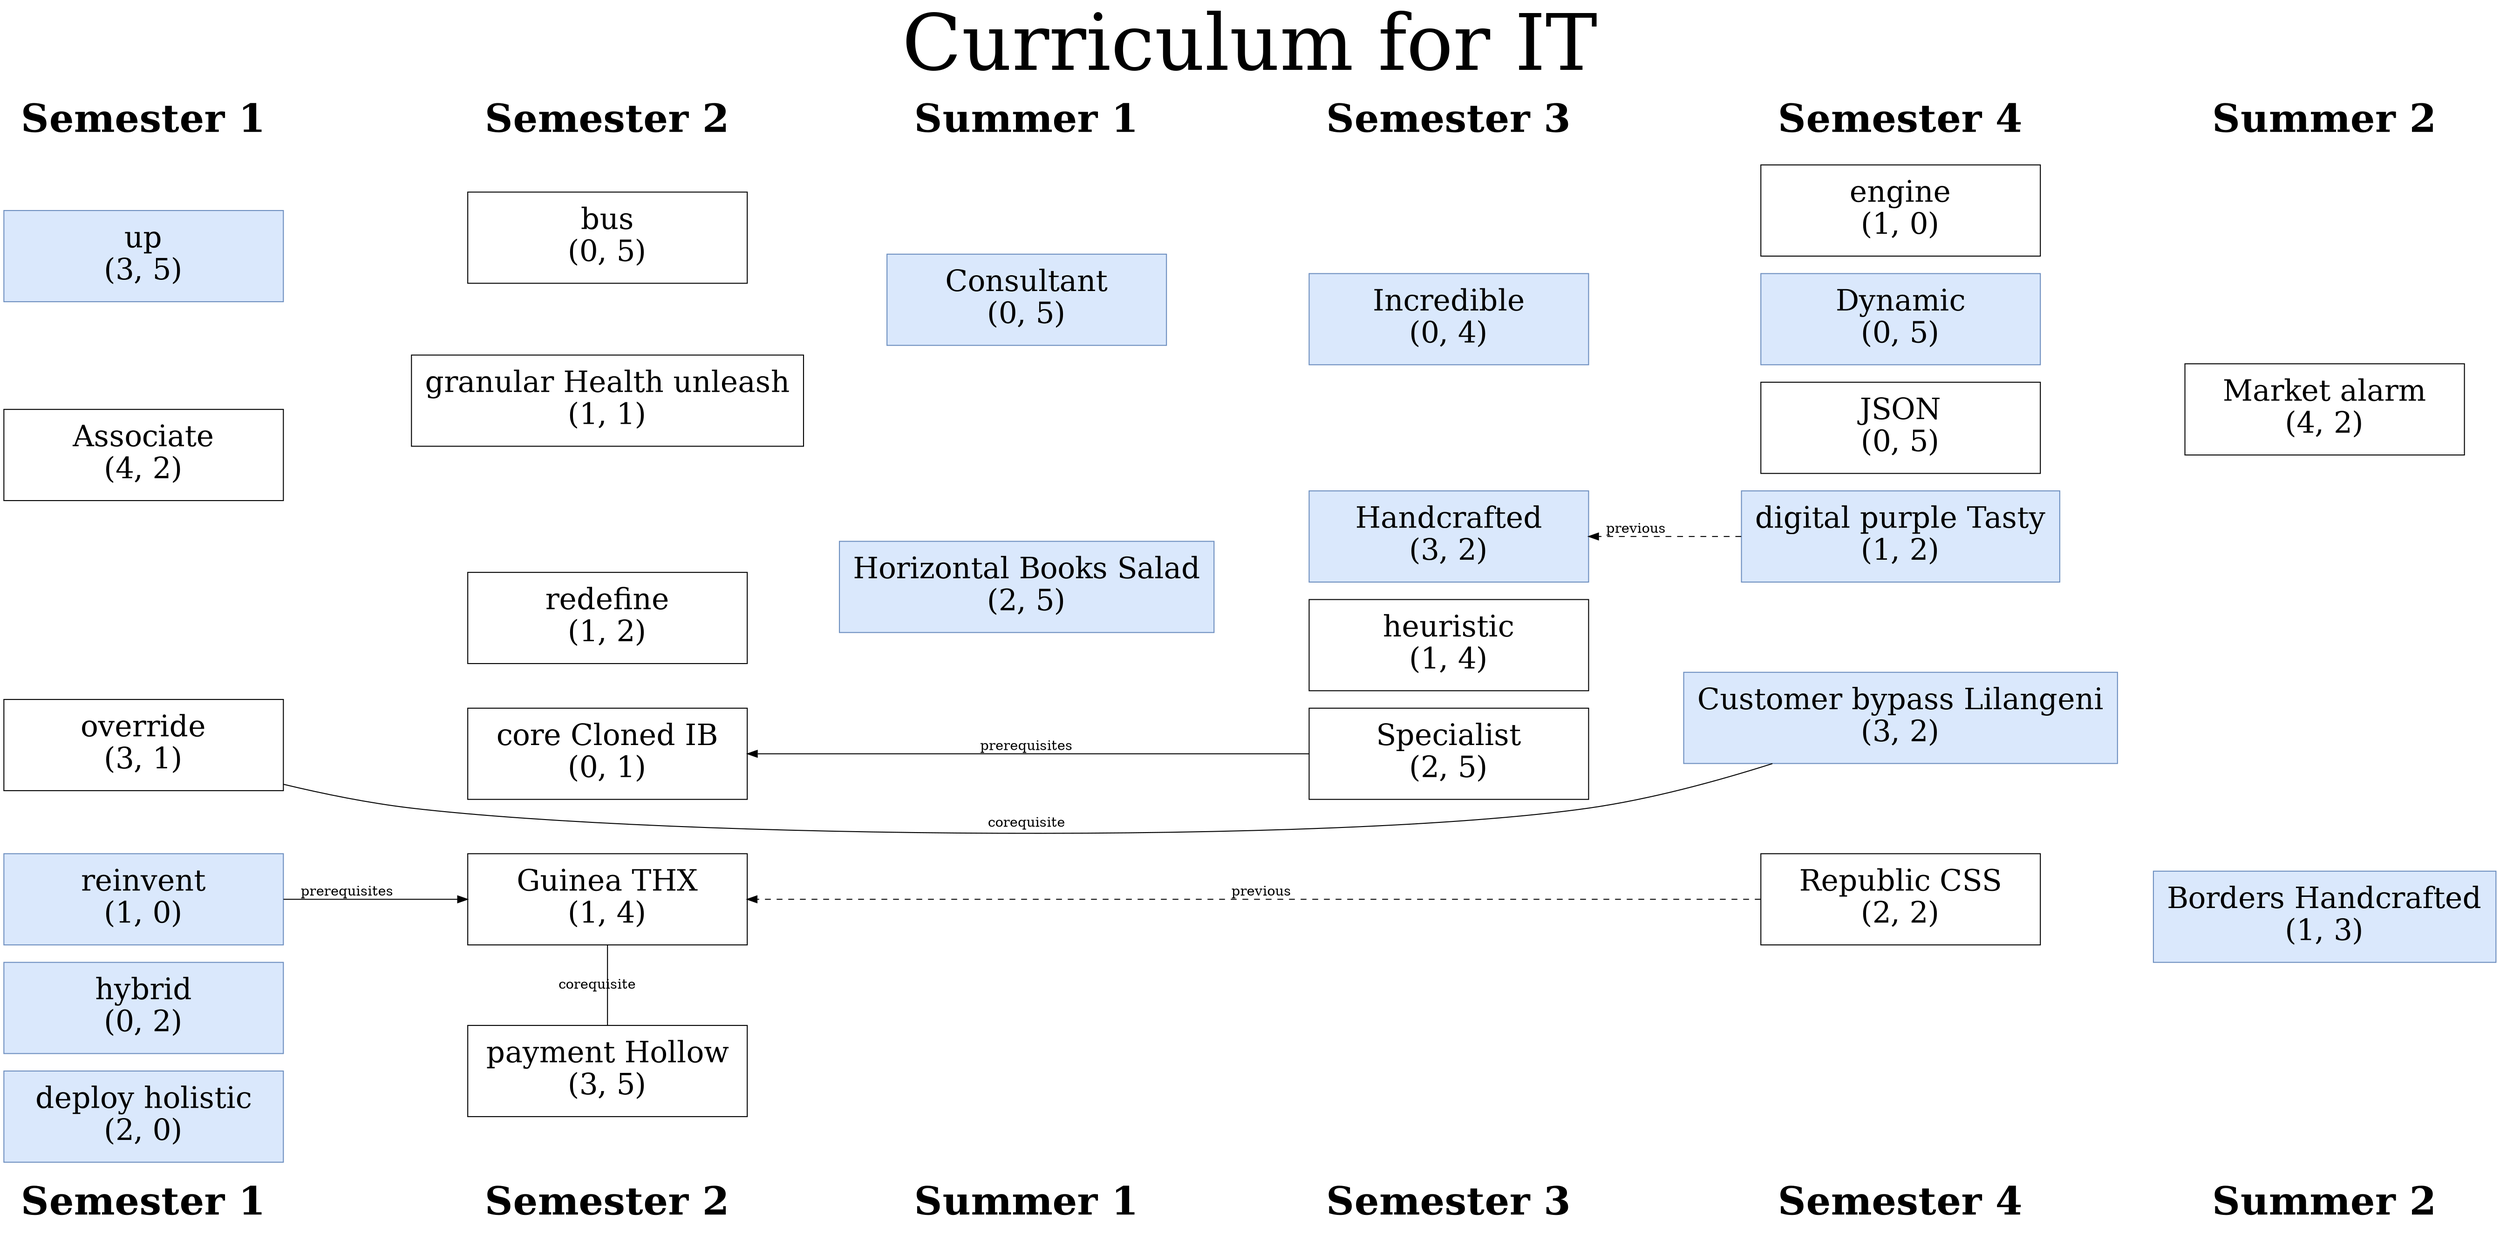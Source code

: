 digraph "G" {
  label = "Curriculum for IT";
  labelloc = "t";
  fontsize = 80;
  rankdir = "LR";
  bgcolor = "white";
  "year-1-sem-1" [
    id = "sem1",
    label = "Semester 1",
    shape = "plaintext",
    fontsize = 40,
    fontname = "Times-Bold",
  ];
  "year-1-sem-2" [
    id = "sem2",
    label = "Semester 2",
    shape = "plaintext",
    fontsize = 40,
    fontname = "Times-Bold",
  ];
  "year-1-sem-3" [
    id = "summer1",
    label = "Summer 1",
    shape = "plaintext",
    fontsize = 40,
    fontname = "Times-Bold",
  ];
  "year-2-sem-1" [
    id = "sem3",
    label = "Semester 3",
    shape = "plaintext",
    fontsize = 40,
    fontname = "Times-Bold",
  ];
  "year-2-sem-2" [
    id = "sem4",
    label = "Semester 4",
    shape = "plaintext",
    fontsize = 40,
    fontname = "Times-Bold",
  ];
  "year-2-sem-3" [
    id = "summer2",
    label = "Summer 2",
    shape = "plaintext",
    fontsize = 40,
    fontname = "Times-Bold",
  ];
  subgraph {
    rank = "same";
    "year-1-sem-1";
    "course62-7307e4e2-8922-4cc2-a403-ba25eaed3cd9" [
      id = "course62-7307e4e2-8922-4cc2-a403-ba25eaed3cd9",
      label = "deploy holistic\n(2, 0)",
      shape = "rectangle",
      width = 4,
      fontsize = 30,
      margin = 0.2,
      style = "filled",
      fillcolor = "#DAE8FC",
      color = "#6C8EBF",
    ];
    "course48-fa3ec991-57e2-4977-be3d-1fbc4cc9d26a" [
      id = "course48-fa3ec991-57e2-4977-be3d-1fbc4cc9d26a",
      label = "hybrid\n(0, 2)",
      shape = "rectangle",
      width = 4,
      fontsize = 30,
      margin = 0.2,
      style = "filled",
      fillcolor = "#DAE8FC",
      color = "#6C8EBF",
    ];
    "course22-d2cf25b8-2045-4090-8848-035832be0f9e" [
      id = "course22-d2cf25b8-2045-4090-8848-035832be0f9e",
      label = "reinvent\n(1, 0)",
      shape = "rectangle",
      width = 4,
      fontsize = 30,
      margin = 0.2,
      style = "filled",
      fillcolor = "#DAE8FC",
      color = "#6C8EBF",
    ];
    "course67-4046208f-1f99-409c-a7b3-9185c0d6876c" [
      id = "course67-4046208f-1f99-409c-a7b3-9185c0d6876c",
      label = "override\n(3, 1)",
      shape = "rectangle",
      width = 4,
      fontsize = 30,
      margin = 0.2,
      style = "filled",
      fillcolor = "#FFFFFF",
      color = "#000000",
    ];
    "course83-7a4995c0-d46b-48d3-99e9-adfef4e44fda" [
      id = "course83-7a4995c0-d46b-48d3-99e9-adfef4e44fda",
      label = "Associate\n(4, 2)",
      shape = "rectangle",
      width = 4,
      fontsize = 30,
      margin = 0.2,
      style = "filled",
      fillcolor = "#FFFFFF",
      color = "#000000",
    ];
    "course85-7706ed4b-495b-412b-90c2-446c080b8a67" [
      id = "course85-7706ed4b-495b-412b-90c2-446c080b8a67",
      label = "up\n(3, 5)",
      shape = "rectangle",
      width = 4,
      fontsize = 30,
      margin = 0.2,
      style = "filled",
      fillcolor = "#DAE8FC",
      color = "#6C8EBF",
    ];
  }
  subgraph {
    rank = "same";
    "year-1-sem-2";
    "course91-f0d54978-4c5f-422b-9986-ca137b1bc5fc" [
      id = "course91-f0d54978-4c5f-422b-9986-ca137b1bc5fc",
      label = "Guinea THX\n(1, 4)",
      shape = "rectangle",
      width = 4,
      fontsize = 30,
      margin = 0.2,
      style = "filled",
      fillcolor = "#FFFFFF",
      color = "#000000",
    ];
    "course81-4c65ee32-5284-4c31-8058-587e8187e47d" [
      id = "course81-4c65ee32-5284-4c31-8058-587e8187e47d",
      label = "core Cloned IB\n(0, 1)",
      shape = "rectangle",
      width = 4,
      fontsize = 30,
      margin = 0.2,
      style = "filled",
      fillcolor = "#FFFFFF",
      color = "#000000",
    ];
    "course47-f5358bd1-9b09-45fa-b857-37da4243b935" [
      id = "course47-f5358bd1-9b09-45fa-b857-37da4243b935",
      label = "payment Hollow\n(3, 5)",
      shape = "rectangle",
      width = 4,
      fontsize = 30,
      margin = 0.2,
      style = "filled",
      fillcolor = "#FFFFFF",
      color = "#000000",
    ];
    "course15-82c0ff7e-c84e-4690-bc24-f6ffc0005600" [
      id = "course15-82c0ff7e-c84e-4690-bc24-f6ffc0005600",
      label = "redefine\n(1, 2)",
      shape = "rectangle",
      width = 4,
      fontsize = 30,
      margin = 0.2,
      style = "filled",
      fillcolor = "#FFFFFF",
      color = "#000000",
    ];
    "course50-1ebb7634-3589-48f3-9668-4ca6f0e052f2" [
      id = "course50-1ebb7634-3589-48f3-9668-4ca6f0e052f2",
      label = "granular Health unleash\n(1, 1)",
      shape = "rectangle",
      width = 4,
      fontsize = 30,
      margin = 0.2,
      style = "filled",
      fillcolor = "#FFFFFF",
      color = "#000000",
    ];
    "course14-95d11b3a-8dbe-440c-9414-ba43e4a7faa7" [
      id = "course14-95d11b3a-8dbe-440c-9414-ba43e4a7faa7",
      label = "bus\n(0, 5)",
      shape = "rectangle",
      width = 4,
      fontsize = 30,
      margin = 0.2,
      style = "filled",
      fillcolor = "#FFFFFF",
      color = "#000000",
    ];
  }
  subgraph {
    rank = "same";
    "year-1-sem-3";
    "course33-7a4ca5e6-acc9-45fe-96e3-857dd103bb52" [
      id = "course33-7a4ca5e6-acc9-45fe-96e3-857dd103bb52",
      label = "Horizontal Books Salad\n(2, 5)",
      shape = "rectangle",
      width = 4,
      fontsize = 30,
      margin = 0.2,
      style = "filled",
      fillcolor = "#DAE8FC",
      color = "#6C8EBF",
    ];
    "course56-77faab60-461d-4b5b-ac47-6963880d7493" [
      id = "course56-77faab60-461d-4b5b-ac47-6963880d7493",
      label = "Consultant\n(0, 5)",
      shape = "rectangle",
      width = 4,
      fontsize = 30,
      margin = 0.2,
      style = "filled",
      fillcolor = "#DAE8FC",
      color = "#6C8EBF",
    ];
  }
  subgraph {
    rank = "same";
    "year-2-sem-1";
    "course35-4579b04f-d138-4959-a19b-12a38507564f" [
      id = "course35-4579b04f-d138-4959-a19b-12a38507564f",
      label = "Specialist\n(2, 5)",
      shape = "rectangle",
      width = 4,
      fontsize = 30,
      margin = 0.2,
      style = "filled",
      fillcolor = "#FFFFFF",
      color = "#000000",
    ];
    "course63-8cda2852-736c-49f9-b413-5e38b2f41a04" [
      id = "course63-8cda2852-736c-49f9-b413-5e38b2f41a04",
      label = "heuristic\n(1, 4)",
      shape = "rectangle",
      width = 4,
      fontsize = 30,
      margin = 0.2,
      style = "filled",
      fillcolor = "#FFFFFF",
      color = "#000000",
    ];
    "course89-63a473b6-74f1-4a19-9d24-9678b4e7184e" [
      id = "course89-63a473b6-74f1-4a19-9d24-9678b4e7184e",
      label = "Handcrafted\n(3, 2)",
      shape = "rectangle",
      width = 4,
      fontsize = 30,
      margin = 0.2,
      style = "filled",
      fillcolor = "#DAE8FC",
      color = "#6C8EBF",
    ];
    "course34-16d0825d-6d68-4e9f-9024-9ca32d58a47d" [
      id = "course34-16d0825d-6d68-4e9f-9024-9ca32d58a47d",
      label = "Incredible\n(0, 4)",
      shape = "rectangle",
      width = 4,
      fontsize = 30,
      margin = 0.2,
      style = "filled",
      fillcolor = "#DAE8FC",
      color = "#6C8EBF",
    ];
  }
  subgraph {
    rank = "same";
    "year-2-sem-2";
    "course75-66b02f0b-df77-4c9c-ab25-02604a7c8763" [
      id = "course75-66b02f0b-df77-4c9c-ab25-02604a7c8763",
      label = "JSON\n(0, 5)",
      shape = "rectangle",
      width = 4,
      fontsize = 30,
      margin = 0.2,
      style = "filled",
      fillcolor = "#FFFFFF",
      color = "#000000",
    ];
    "course58-9606d819-748e-4182-922d-cae42cdbf467" [
      id = "course58-9606d819-748e-4182-922d-cae42cdbf467",
      label = "digital purple Tasty\n(1, 2)",
      shape = "rectangle",
      width = 4,
      fontsize = 30,
      margin = 0.2,
      style = "filled",
      fillcolor = "#DAE8FC",
      color = "#6C8EBF",
    ];
    "course6-f4077cf0-7903-4d76-bd6c-c51382eef598" [
      id = "course6-f4077cf0-7903-4d76-bd6c-c51382eef598",
      label = "Republic CSS\n(2, 2)",
      shape = "rectangle",
      width = 4,
      fontsize = 30,
      margin = 0.2,
      style = "filled",
      fillcolor = "#FFFFFF",
      color = "#000000",
    ];
    "course87-ffb9288a-a624-43ba-85c6-2e67d34570be" [
      id = "course87-ffb9288a-a624-43ba-85c6-2e67d34570be",
      label = "Dynamic\n(0, 5)",
      shape = "rectangle",
      width = 4,
      fontsize = 30,
      margin = 0.2,
      style = "filled",
      fillcolor = "#DAE8FC",
      color = "#6C8EBF",
    ];
    "course27-267cb649-c88f-4536-8355-9a3a6a992f5d" [
      id = "course27-267cb649-c88f-4536-8355-9a3a6a992f5d",
      label = "engine\n(1, 0)",
      shape = "rectangle",
      width = 4,
      fontsize = 30,
      margin = 0.2,
      style = "filled",
      fillcolor = "#FFFFFF",
      color = "#000000",
    ];
    "course71-a7093b5b-f321-4f46-bf5c-9a6fee3a4883" [
      id = "course71-a7093b5b-f321-4f46-bf5c-9a6fee3a4883",
      label = "Customer bypass Lilangeni\n(3, 2)",
      shape = "rectangle",
      width = 4,
      fontsize = 30,
      margin = 0.2,
      style = "filled",
      fillcolor = "#DAE8FC",
      color = "#6C8EBF",
    ];
  }
  subgraph {
    rank = "same";
    "year-2-sem-3";
    "course16-e3851670-5ca3-42a0-9e40-43bc730660e9" [
      id = "course16-e3851670-5ca3-42a0-9e40-43bc730660e9",
      label = "Borders Handcrafted\n(1, 3)",
      shape = "rectangle",
      width = 4,
      fontsize = 30,
      margin = 0.2,
      style = "filled",
      fillcolor = "#DAE8FC",
      color = "#6C8EBF",
    ];
    "course66-e4b3b307-e975-4f72-834e-4eaffa9d5128" [
      id = "course66-e4b3b307-e975-4f72-834e-4eaffa9d5128",
      label = "Market alarm\n(4, 2)",
      shape = "rectangle",
      width = 4,
      fontsize = 30,
      margin = 0.2,
      style = "filled",
      fillcolor = "#FFFFFF",
      color = "#000000",
    ];
  }
  subgraph "legend" {
    id = "legend";
    labeljust = "l";
    color = "black";
    fontsize = 30;
    "year-1-sem-1b" [
      id = "sem1",
      label = "Semester 1",
      shape = "plaintext",
      fontsize = 40,
      fontname = "Times-Bold",
    ];
    "year-1-sem-2b" [
      id = "sem2",
      label = "Semester 2",
      shape = "plaintext",
      fontsize = 40,
      fontname = "Times-Bold",
    ];
    "year-1-sem-3b" [
      id = "summer1",
      label = "Summer 1",
      shape = "plaintext",
      fontsize = 40,
      fontname = "Times-Bold",
    ];
    "year-2-sem-1b" [
      id = "sem3",
      label = "Semester 3",
      shape = "plaintext",
      fontsize = 40,
      fontname = "Times-Bold",
    ];
    "year-2-sem-2b" [
      id = "sem4",
      label = "Semester 4",
      shape = "plaintext",
      fontsize = 40,
      fontname = "Times-Bold",
    ];
    "year-2-sem-3b" [
      id = "summer2",
      label = "Summer 2",
      shape = "plaintext",
      fontsize = 40,
      fontname = "Times-Bold",
    ];
    "year-1-sem-1b" -> "year-1-sem-2b" -> "year-1-sem-3b" -> "year-2-sem-1b" -> "year-2-sem-2b" -> "year-2-sem-3b" [
      style = "invis",
    ];
  }
  "year-1-sem-1" -> "year-1-sem-2" -> "year-1-sem-3" -> "year-2-sem-1" -> "year-2-sem-2" -> "year-2-sem-3" [
    style = "invis",
  ];
  "course67-4046208f-1f99-409c-a7b3-9185c0d6876c" -> "course71-a7093b5b-f321-4f46-bf5c-9a6fee3a4883" [
    label = "corequisite",
    constraint = false,
    arrowhead = "none",
  ];
  "course22-d2cf25b8-2045-4090-8848-035832be0f9e" -> "course91-f0d54978-4c5f-422b-9986-ca137b1bc5fc" [
    label = "prerequisites",
  ];
  "course6-f4077cf0-7903-4d76-bd6c-c51382eef598" -> "course91-f0d54978-4c5f-422b-9986-ca137b1bc5fc" [
    label = "previous",
    style = "dashed",
  ];
  "course35-4579b04f-d138-4959-a19b-12a38507564f" -> "course81-4c65ee32-5284-4c31-8058-587e8187e47d" [
    label = "prerequisites",
  ];
  "course47-f5358bd1-9b09-45fa-b857-37da4243b935" -> "course91-f0d54978-4c5f-422b-9986-ca137b1bc5fc" [
    label = "corequisite",
    constraint = false,
    arrowhead = "none",
  ];
  "course58-9606d819-748e-4182-922d-cae42cdbf467" -> "course89-63a473b6-74f1-4a19-9d24-9678b4e7184e" [
    label = "previous",
    style = "dashed",
  ];
}